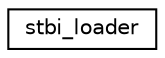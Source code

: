 digraph "Graphical Class Hierarchy"
{
  edge [fontname="Helvetica",fontsize="10",labelfontname="Helvetica",labelfontsize="10"];
  node [fontname="Helvetica",fontsize="10",shape=record];
  rankdir="LR";
  Node1 [label="stbi_loader",height=0.2,width=0.4,color="black", fillcolor="white", style="filled",URL="$structstbi__loader.html"];
}
